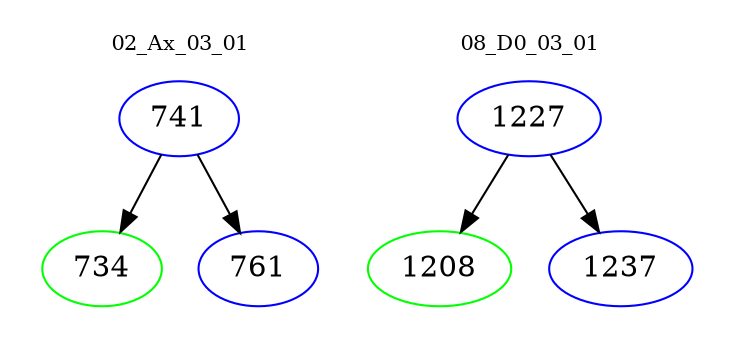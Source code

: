 digraph{
subgraph cluster_0 {
color = white
label = "02_Ax_03_01";
fontsize=10;
T0_741 [label="741", color="blue"]
T0_741 -> T0_734 [color="black"]
T0_734 [label="734", color="green"]
T0_741 -> T0_761 [color="black"]
T0_761 [label="761", color="blue"]
}
subgraph cluster_1 {
color = white
label = "08_D0_03_01";
fontsize=10;
T1_1227 [label="1227", color="blue"]
T1_1227 -> T1_1208 [color="black"]
T1_1208 [label="1208", color="green"]
T1_1227 -> T1_1237 [color="black"]
T1_1237 [label="1237", color="blue"]
}
}
